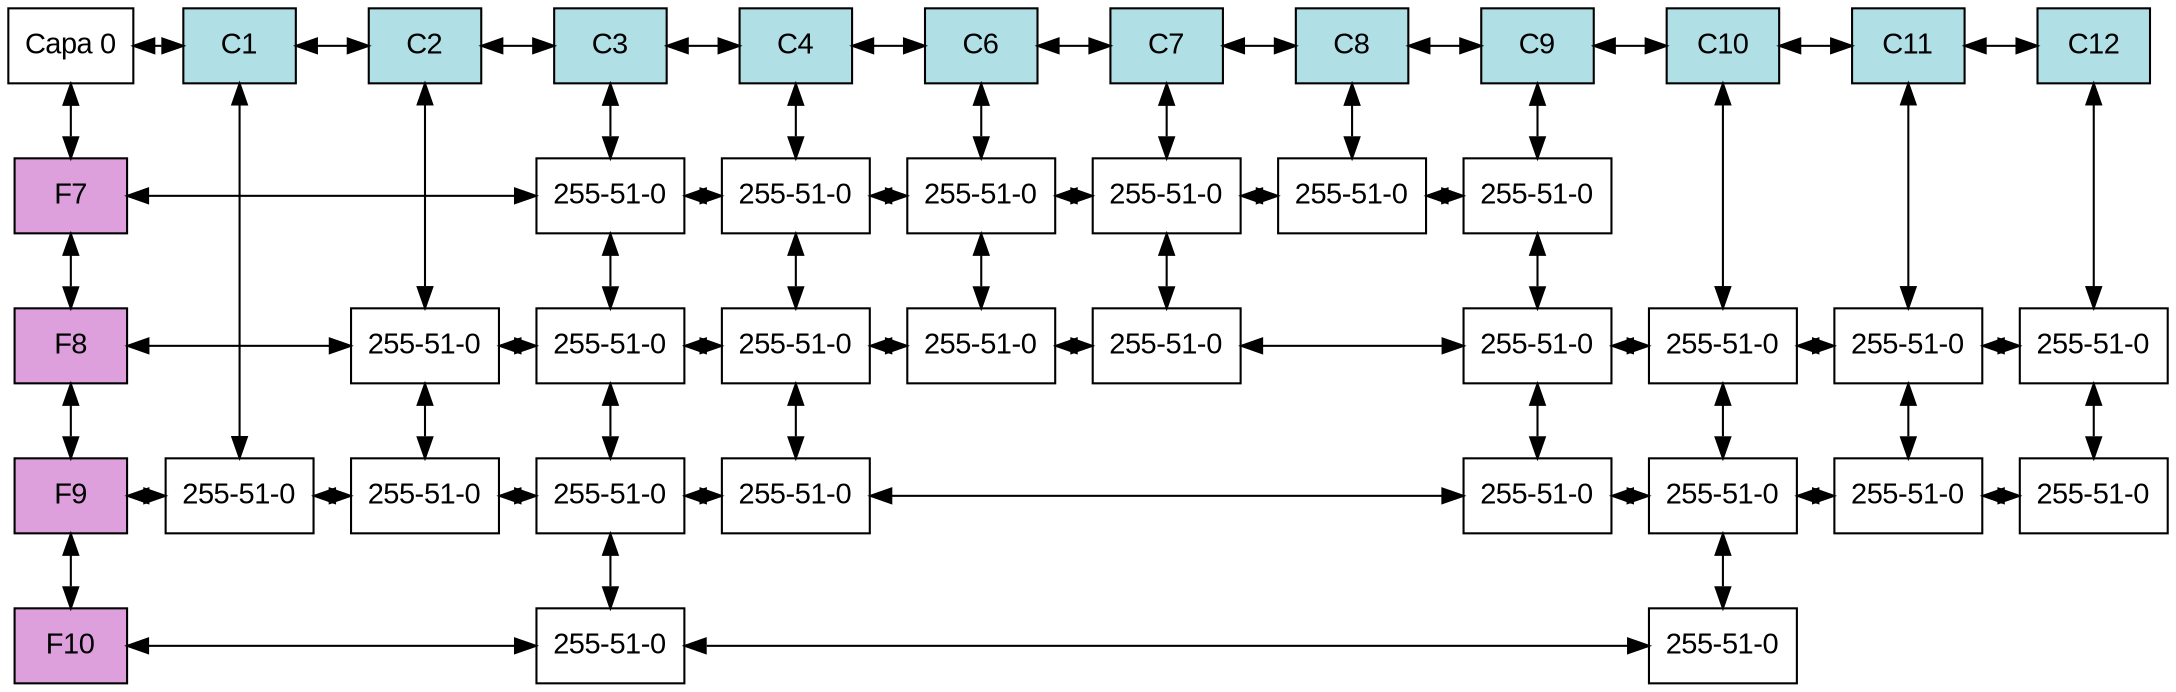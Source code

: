 digraph T{
	node[shape=box fontname="Arial" fillcolor="white" style=filled];
	edge[dir="both"];
	Root[label = "Capa 0", group="0"];
	F7[group="0" fillcolor="plum"];
	F8[group="0" fillcolor="plum"];
	F9[group="0" fillcolor="plum"];
	F10[group="0" fillcolor="plum"];
	C1[group="1" fillcolor="powderblue"];
	C2[group="2" fillcolor="powderblue"];
	C3[group="3" fillcolor="powderblue"];
	C4[group="4" fillcolor="powderblue"];
	C6[group="6" fillcolor="powderblue"];
	C7[group="7" fillcolor="powderblue"];
	C8[group="8" fillcolor="powderblue"];
	C9[group="9" fillcolor="powderblue"];
	C10[group="10" fillcolor="powderblue"];
	C11[group="11" fillcolor="powderblue"];
	C12[group="12" fillcolor="powderblue"];
	N9_1[group="1" label="255-51-0"];
	N8_2[group="2" label="255-51-0"];
	N9_2[group="2" label="255-51-0"];
	N7_3[group="3" label="255-51-0"];
	N8_3[group="3" label="255-51-0"];
	N9_3[group="3" label="255-51-0"];
	N10_3[group="3" label="255-51-0"];
	N7_4[group="4" label="255-51-0"];
	N8_4[group="4" label="255-51-0"];
	N9_4[group="4" label="255-51-0"];
	N7_6[group="6" label="255-51-0"];
	N8_6[group="6" label="255-51-0"];
	N7_7[group="7" label="255-51-0"];
	N8_7[group="7" label="255-51-0"];
	N7_8[group="8" label="255-51-0"];
	N7_9[group="9" label="255-51-0"];
	N8_9[group="9" label="255-51-0"];
	N9_9[group="9" label="255-51-0"];
	N8_10[group="10" label="255-51-0"];
	N9_10[group="10" label="255-51-0"];
	N10_10[group="10" label="255-51-0"];
	N8_11[group="11" label="255-51-0"];
	N9_11[group="11" label="255-51-0"];
	N8_12[group="12" label="255-51-0"];
	N9_12[group="12" label="255-51-0"];
	subgraph columnHeader {
		rank = same;
		Root -> C1 -> C2 -> C3 -> C4 -> C6 -> C7 -> C8 -> C9 -> C10 -> C11 -> C12;
	}
	subgraph row7 {
		rank = same;
		F7 -> N7_3 -> N7_4 -> N7_6 -> N7_7 -> N7_8 -> N7_9;
	}
	subgraph row8 {
		rank = same;
		F8 -> N8_2 -> N8_3 -> N8_4 -> N8_6 -> N8_7 -> N8_9 -> N8_10 -> N8_11 -> N8_12;
	}
	subgraph row9 {
		rank = same;
		F9 -> N9_1 -> N9_2 -> N9_3 -> N9_4 -> N9_9 -> N9_10 -> N9_11 -> N9_12;
	}
	subgraph row10 {
		rank = same;
		F10 -> N10_3 -> N10_10;
	}
	subgraph rowHeader {
		Root -> F7 -> F8 -> F9 -> F10;
	}
	subgraph column1 {
		C1 -> N9_1;
	}
	subgraph column2 {
		C2 -> N8_2 -> N9_2;
	}
	subgraph column3 {
		C3 -> N7_3 -> N8_3 -> N9_3 -> N10_3;
	}
	subgraph column4 {
		C4 -> N7_4 -> N8_4 -> N9_4;
	}
	subgraph column6 {
		C6 -> N7_6 -> N8_6;
	}
	subgraph column7 {
		C7 -> N7_7 -> N8_7;
	}
	subgraph column8 {
		C8 -> N7_8;
	}
	subgraph column9 {
		C9 -> N7_9 -> N8_9 -> N9_9;
	}
	subgraph column10 {
		C10 -> N8_10 -> N9_10 -> N10_10;
	}
	subgraph column11 {
		C11 -> N8_11 -> N9_11;
	}
	subgraph column12 {
		C12 -> N8_12 -> N9_12;
	}
}